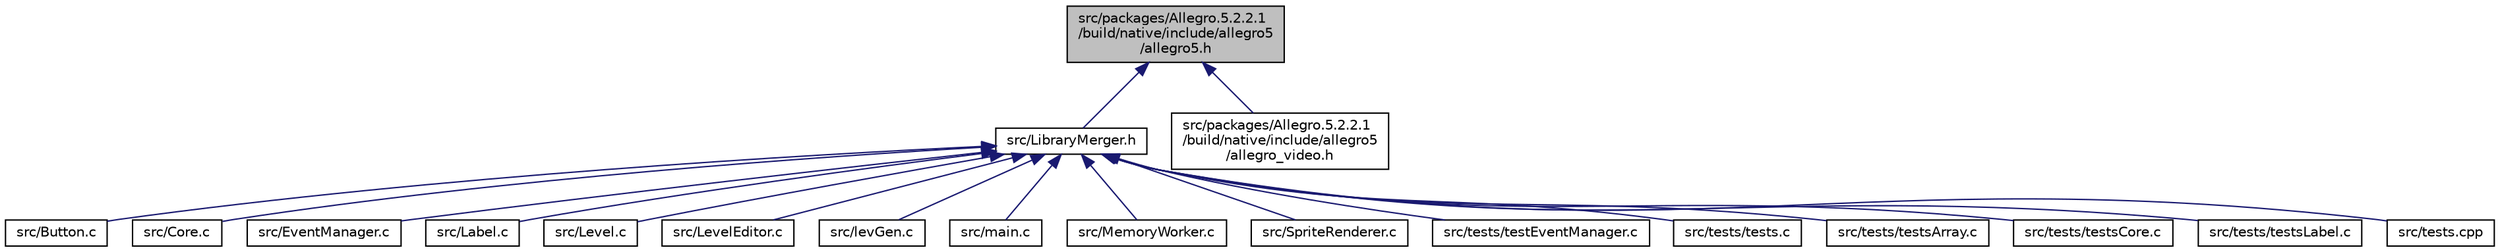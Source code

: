 digraph "src/packages/Allegro.5.2.2.1/build/native/include/allegro5/allegro5.h"
{
  edge [fontname="Helvetica",fontsize="10",labelfontname="Helvetica",labelfontsize="10"];
  node [fontname="Helvetica",fontsize="10",shape=record];
  Node56 [label="src/packages/Allegro.5.2.2.1\l/build/native/include/allegro5\l/allegro5.h",height=0.2,width=0.4,color="black", fillcolor="grey75", style="filled", fontcolor="black"];
  Node56 -> Node57 [dir="back",color="midnightblue",fontsize="10",style="solid"];
  Node57 [label="src/LibraryMerger.h",height=0.2,width=0.4,color="black", fillcolor="white", style="filled",URL="$_library_merger_8h.html"];
  Node57 -> Node58 [dir="back",color="midnightblue",fontsize="10",style="solid"];
  Node58 [label="src/Button.c",height=0.2,width=0.4,color="black", fillcolor="white", style="filled",URL="$_button_8c.html"];
  Node57 -> Node59 [dir="back",color="midnightblue",fontsize="10",style="solid"];
  Node59 [label="src/Core.c",height=0.2,width=0.4,color="black", fillcolor="white", style="filled",URL="$_core_8c.html"];
  Node57 -> Node60 [dir="back",color="midnightblue",fontsize="10",style="solid"];
  Node60 [label="src/EventManager.c",height=0.2,width=0.4,color="black", fillcolor="white", style="filled",URL="$_event_manager_8c.html"];
  Node57 -> Node61 [dir="back",color="midnightblue",fontsize="10",style="solid"];
  Node61 [label="src/Label.c",height=0.2,width=0.4,color="black", fillcolor="white", style="filled",URL="$_label_8c.html"];
  Node57 -> Node62 [dir="back",color="midnightblue",fontsize="10",style="solid"];
  Node62 [label="src/Level.c",height=0.2,width=0.4,color="black", fillcolor="white", style="filled",URL="$_level_8c.html"];
  Node57 -> Node63 [dir="back",color="midnightblue",fontsize="10",style="solid"];
  Node63 [label="src/LevelEditor.c",height=0.2,width=0.4,color="black", fillcolor="white", style="filled",URL="$_level_editor_8c.html"];
  Node57 -> Node64 [dir="back",color="midnightblue",fontsize="10",style="solid"];
  Node64 [label="src/levGen.c",height=0.2,width=0.4,color="black", fillcolor="white", style="filled",URL="$lev_gen_8c.html"];
  Node57 -> Node65 [dir="back",color="midnightblue",fontsize="10",style="solid"];
  Node65 [label="src/main.c",height=0.2,width=0.4,color="black", fillcolor="white", style="filled",URL="$main_8c.html"];
  Node57 -> Node66 [dir="back",color="midnightblue",fontsize="10",style="solid"];
  Node66 [label="src/MemoryWorker.c",height=0.2,width=0.4,color="black", fillcolor="white", style="filled",URL="$_memory_worker_8c.html"];
  Node57 -> Node67 [dir="back",color="midnightblue",fontsize="10",style="solid"];
  Node67 [label="src/SpriteRenderer.c",height=0.2,width=0.4,color="black", fillcolor="white", style="filled",URL="$_sprite_renderer_8c.html"];
  Node57 -> Node68 [dir="back",color="midnightblue",fontsize="10",style="solid"];
  Node68 [label="src/tests/testEventManager.c",height=0.2,width=0.4,color="black", fillcolor="white", style="filled",URL="$test_event_manager_8c.html"];
  Node57 -> Node69 [dir="back",color="midnightblue",fontsize="10",style="solid"];
  Node69 [label="src/tests/tests.c",height=0.2,width=0.4,color="black", fillcolor="white", style="filled",URL="$tests_8c.html"];
  Node57 -> Node70 [dir="back",color="midnightblue",fontsize="10",style="solid"];
  Node70 [label="src/tests/testsArray.c",height=0.2,width=0.4,color="black", fillcolor="white", style="filled",URL="$tests_array_8c.html"];
  Node57 -> Node71 [dir="back",color="midnightblue",fontsize="10",style="solid"];
  Node71 [label="src/tests/testsCore.c",height=0.2,width=0.4,color="black", fillcolor="white", style="filled",URL="$tests_core_8c.html"];
  Node57 -> Node72 [dir="back",color="midnightblue",fontsize="10",style="solid"];
  Node72 [label="src/tests/testsLabel.c",height=0.2,width=0.4,color="black", fillcolor="white", style="filled",URL="$tests_label_8c.html"];
  Node57 -> Node73 [dir="back",color="midnightblue",fontsize="10",style="solid"];
  Node73 [label="src/tests.cpp",height=0.2,width=0.4,color="black", fillcolor="white", style="filled",URL="$tests_8cpp.html"];
  Node56 -> Node74 [dir="back",color="midnightblue",fontsize="10",style="solid"];
  Node74 [label="src/packages/Allegro.5.2.2.1\l/build/native/include/allegro5\l/allegro_video.h",height=0.2,width=0.4,color="black", fillcolor="white", style="filled",URL="$allegro__video_8h.html"];
}
